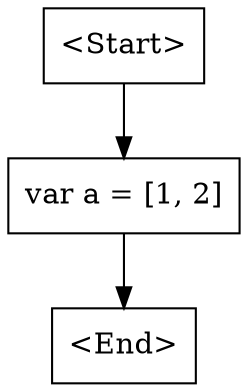 digraph G {
    N0 [label = "<Start>" shape = box]
    N1 [label = "var a = [1, 2]
" shape = box]
    N2 [label = "<End>" shape = box]
    N0 -> N1 [label = ""]
    N1 -> N2 [label = ""]
}
